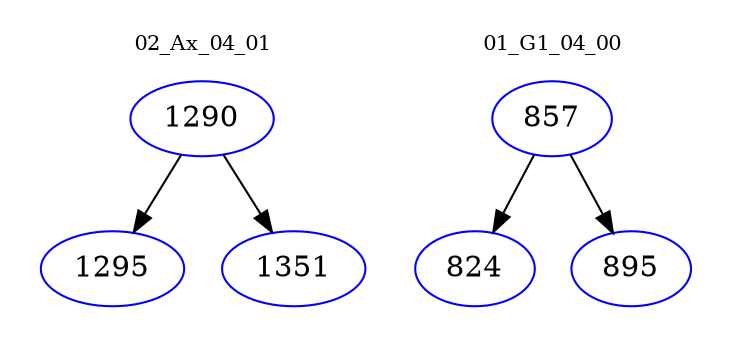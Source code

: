 digraph{
subgraph cluster_0 {
color = white
label = "02_Ax_04_01";
fontsize=10;
T0_1290 [label="1290", color="blue"]
T0_1290 -> T0_1295 [color="black"]
T0_1295 [label="1295", color="blue"]
T0_1290 -> T0_1351 [color="black"]
T0_1351 [label="1351", color="blue"]
}
subgraph cluster_1 {
color = white
label = "01_G1_04_00";
fontsize=10;
T1_857 [label="857", color="blue"]
T1_857 -> T1_824 [color="black"]
T1_824 [label="824", color="blue"]
T1_857 -> T1_895 [color="black"]
T1_895 [label="895", color="blue"]
}
}
